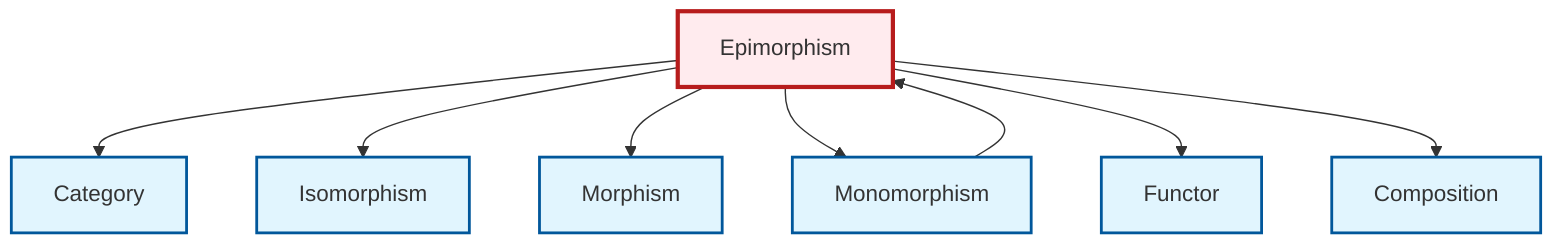 graph TD
    classDef definition fill:#e1f5fe,stroke:#01579b,stroke-width:2px
    classDef theorem fill:#f3e5f5,stroke:#4a148c,stroke-width:2px
    classDef axiom fill:#fff3e0,stroke:#e65100,stroke-width:2px
    classDef example fill:#e8f5e9,stroke:#1b5e20,stroke-width:2px
    classDef current fill:#ffebee,stroke:#b71c1c,stroke-width:3px
    def-composition["Composition"]:::definition
    def-morphism["Morphism"]:::definition
    def-epimorphism["Epimorphism"]:::definition
    def-monomorphism["Monomorphism"]:::definition
    def-category["Category"]:::definition
    def-isomorphism["Isomorphism"]:::definition
    def-functor["Functor"]:::definition
    def-epimorphism --> def-category
    def-epimorphism --> def-isomorphism
    def-monomorphism --> def-epimorphism
    def-epimorphism --> def-morphism
    def-epimorphism --> def-monomorphism
    def-epimorphism --> def-functor
    def-epimorphism --> def-composition
    class def-epimorphism current